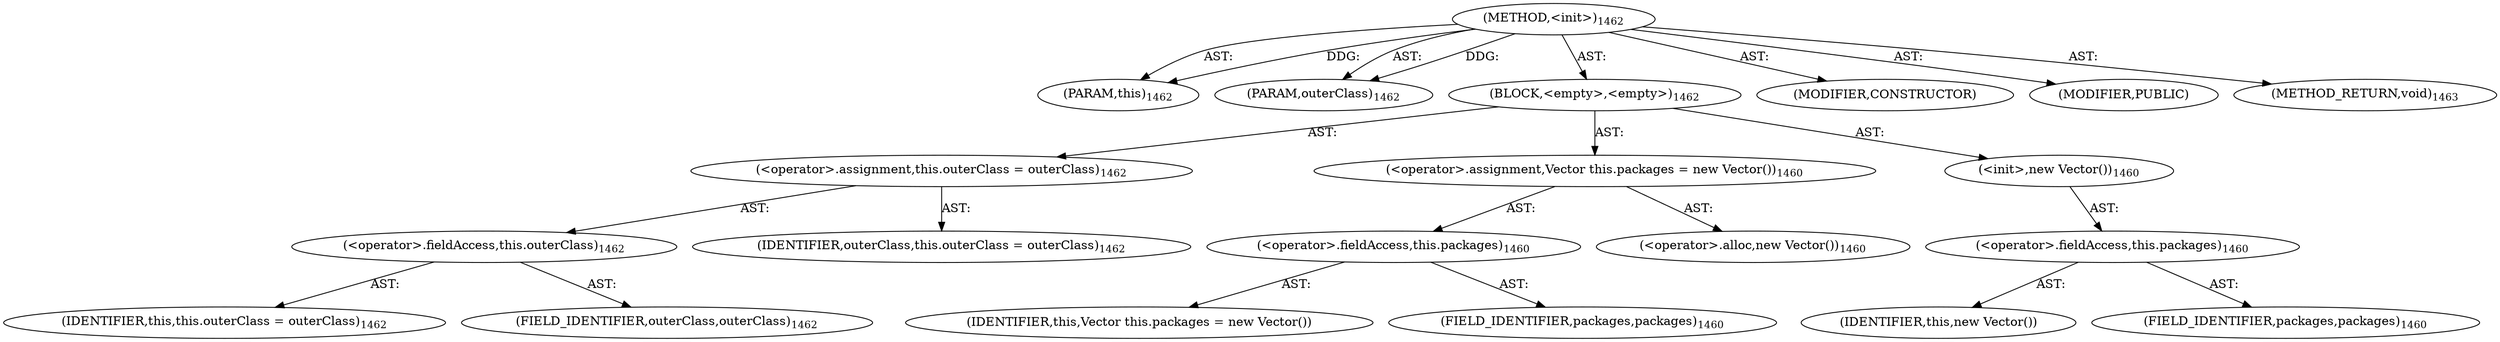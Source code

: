 digraph "&lt;init&gt;" {  
"111669149808" [label = <(METHOD,&lt;init&gt;)<SUB>1462</SUB>> ]
"115964117055" [label = <(PARAM,this)<SUB>1462</SUB>> ]
"115964117056" [label = <(PARAM,outerClass)<SUB>1462</SUB>> ]
"25769803959" [label = <(BLOCK,&lt;empty&gt;,&lt;empty&gt;)<SUB>1462</SUB>> ]
"30064771654" [label = <(&lt;operator&gt;.assignment,this.outerClass = outerClass)<SUB>1462</SUB>> ]
"30064771655" [label = <(&lt;operator&gt;.fieldAccess,this.outerClass)<SUB>1462</SUB>> ]
"68719476807" [label = <(IDENTIFIER,this,this.outerClass = outerClass)<SUB>1462</SUB>> ]
"55834575031" [label = <(FIELD_IDENTIFIER,outerClass,outerClass)<SUB>1462</SUB>> ]
"68719476808" [label = <(IDENTIFIER,outerClass,this.outerClass = outerClass)<SUB>1462</SUB>> ]
"30064771656" [label = <(&lt;operator&gt;.assignment,Vector this.packages = new Vector())<SUB>1460</SUB>> ]
"30064771657" [label = <(&lt;operator&gt;.fieldAccess,this.packages)<SUB>1460</SUB>> ]
"68719477217" [label = <(IDENTIFIER,this,Vector this.packages = new Vector())> ]
"55834575032" [label = <(FIELD_IDENTIFIER,packages,packages)<SUB>1460</SUB>> ]
"30064771658" [label = <(&lt;operator&gt;.alloc,new Vector())<SUB>1460</SUB>> ]
"30064771659" [label = <(&lt;init&gt;,new Vector())<SUB>1460</SUB>> ]
"30064771660" [label = <(&lt;operator&gt;.fieldAccess,this.packages)<SUB>1460</SUB>> ]
"68719477218" [label = <(IDENTIFIER,this,new Vector())> ]
"55834575033" [label = <(FIELD_IDENTIFIER,packages,packages)<SUB>1460</SUB>> ]
"133143986461" [label = <(MODIFIER,CONSTRUCTOR)> ]
"133143986462" [label = <(MODIFIER,PUBLIC)> ]
"128849018992" [label = <(METHOD_RETURN,void)<SUB>1463</SUB>> ]
  "111669149808" -> "115964117055"  [ label = "AST: "] 
  "111669149808" -> "115964117056"  [ label = "AST: "] 
  "111669149808" -> "25769803959"  [ label = "AST: "] 
  "111669149808" -> "133143986461"  [ label = "AST: "] 
  "111669149808" -> "133143986462"  [ label = "AST: "] 
  "111669149808" -> "128849018992"  [ label = "AST: "] 
  "25769803959" -> "30064771654"  [ label = "AST: "] 
  "25769803959" -> "30064771656"  [ label = "AST: "] 
  "25769803959" -> "30064771659"  [ label = "AST: "] 
  "30064771654" -> "30064771655"  [ label = "AST: "] 
  "30064771654" -> "68719476808"  [ label = "AST: "] 
  "30064771655" -> "68719476807"  [ label = "AST: "] 
  "30064771655" -> "55834575031"  [ label = "AST: "] 
  "30064771656" -> "30064771657"  [ label = "AST: "] 
  "30064771656" -> "30064771658"  [ label = "AST: "] 
  "30064771657" -> "68719477217"  [ label = "AST: "] 
  "30064771657" -> "55834575032"  [ label = "AST: "] 
  "30064771659" -> "30064771660"  [ label = "AST: "] 
  "30064771660" -> "68719477218"  [ label = "AST: "] 
  "30064771660" -> "55834575033"  [ label = "AST: "] 
  "111669149808" -> "115964117055"  [ label = "DDG: "] 
  "111669149808" -> "115964117056"  [ label = "DDG: "] 
}
